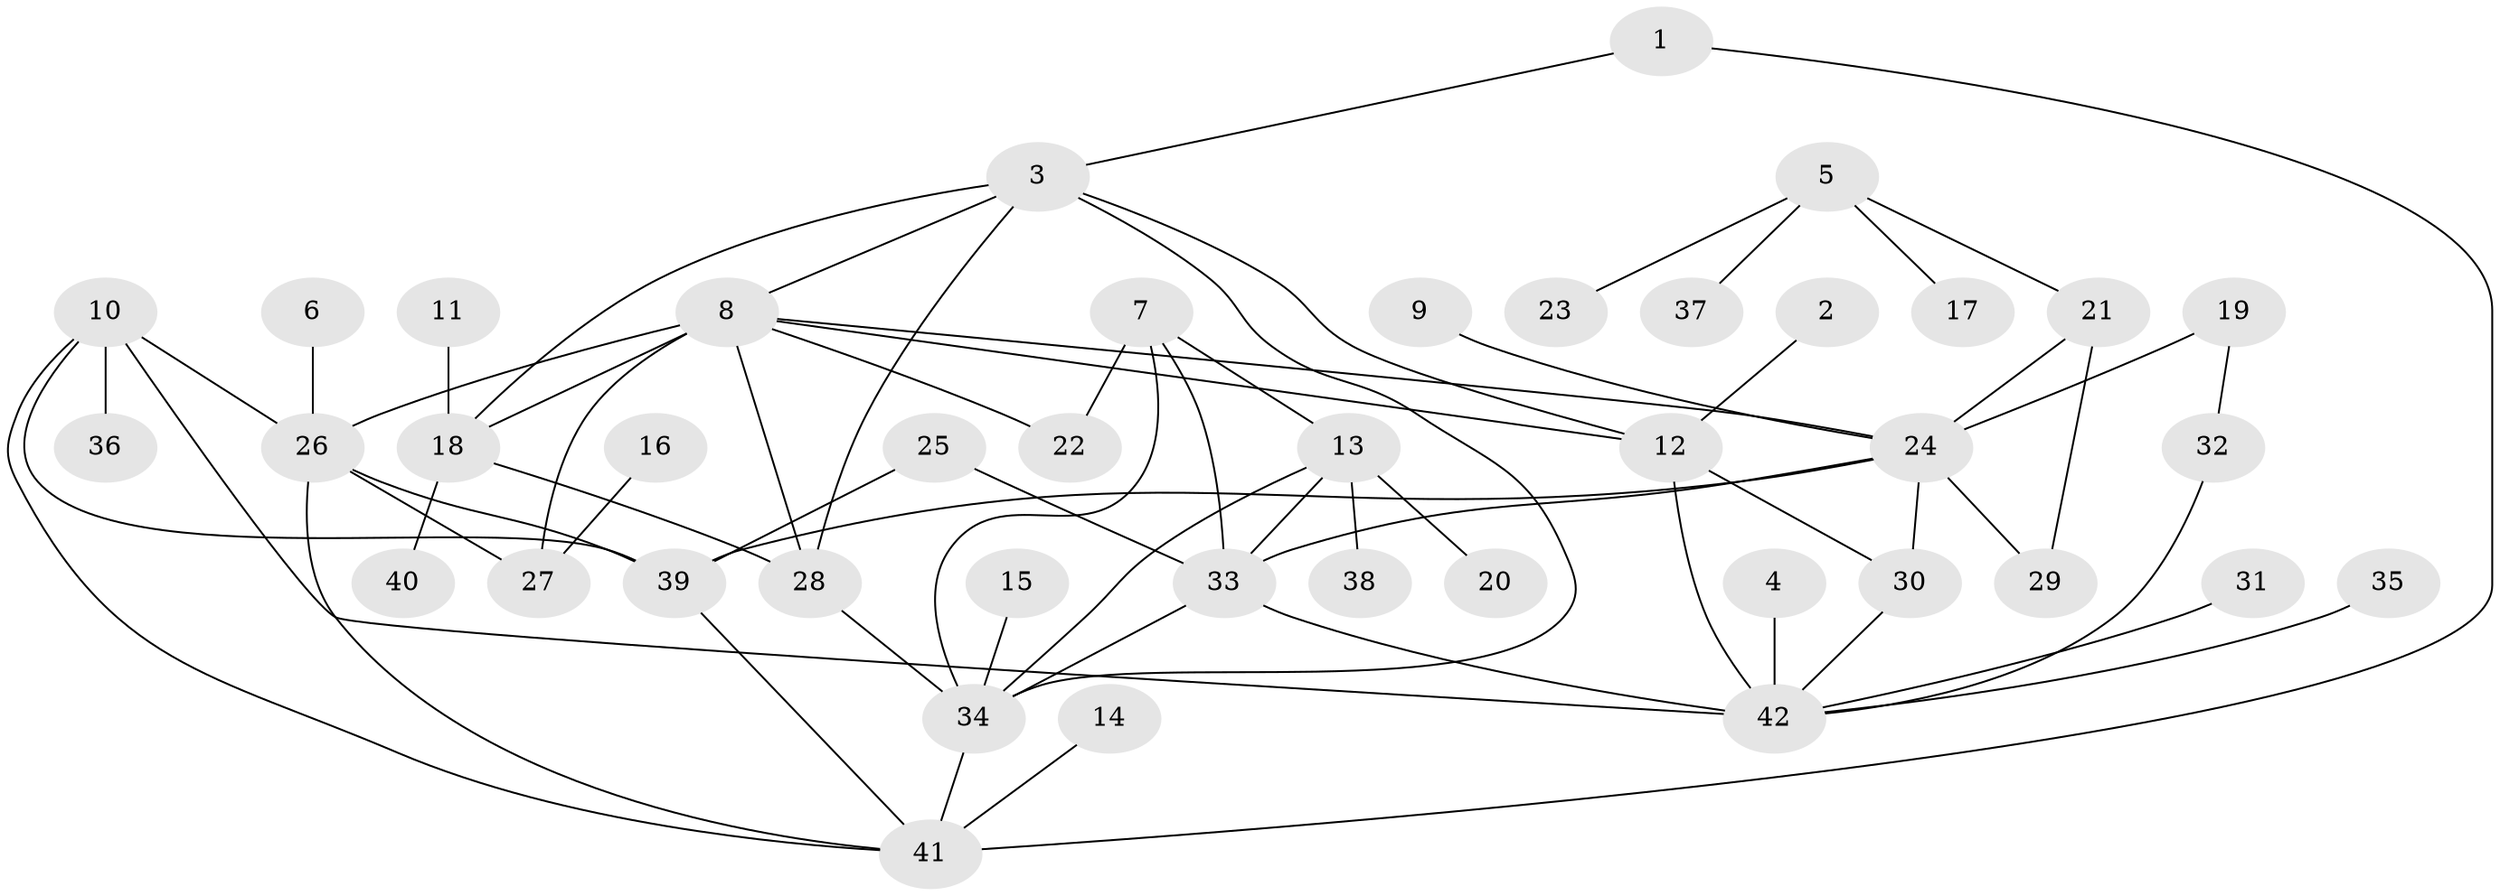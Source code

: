 // original degree distribution, {8: 0.04819277108433735, 7: 0.07228915662650602, 5: 0.03614457831325301, 6: 0.060240963855421686, 11: 0.012048192771084338, 4: 0.03614457831325301, 2: 0.18072289156626506, 1: 0.5421686746987951, 3: 0.012048192771084338}
// Generated by graph-tools (version 1.1) at 2025/02/03/09/25 03:02:41]
// undirected, 42 vertices, 65 edges
graph export_dot {
graph [start="1"]
  node [color=gray90,style=filled];
  1;
  2;
  3;
  4;
  5;
  6;
  7;
  8;
  9;
  10;
  11;
  12;
  13;
  14;
  15;
  16;
  17;
  18;
  19;
  20;
  21;
  22;
  23;
  24;
  25;
  26;
  27;
  28;
  29;
  30;
  31;
  32;
  33;
  34;
  35;
  36;
  37;
  38;
  39;
  40;
  41;
  42;
  1 -- 3 [weight=1.0];
  1 -- 41 [weight=1.0];
  2 -- 12 [weight=1.0];
  3 -- 8 [weight=1.0];
  3 -- 12 [weight=1.0];
  3 -- 18 [weight=1.0];
  3 -- 28 [weight=1.0];
  3 -- 34 [weight=1.0];
  4 -- 42 [weight=1.0];
  5 -- 17 [weight=1.0];
  5 -- 21 [weight=1.0];
  5 -- 23 [weight=1.0];
  5 -- 37 [weight=1.0];
  6 -- 26 [weight=1.0];
  7 -- 13 [weight=1.0];
  7 -- 22 [weight=1.0];
  7 -- 33 [weight=1.0];
  7 -- 34 [weight=1.0];
  8 -- 12 [weight=1.0];
  8 -- 18 [weight=1.0];
  8 -- 22 [weight=1.0];
  8 -- 24 [weight=1.0];
  8 -- 26 [weight=1.0];
  8 -- 27 [weight=1.0];
  8 -- 28 [weight=1.0];
  9 -- 24 [weight=1.0];
  10 -- 26 [weight=1.0];
  10 -- 36 [weight=1.0];
  10 -- 39 [weight=1.0];
  10 -- 41 [weight=1.0];
  10 -- 42 [weight=1.0];
  11 -- 18 [weight=1.0];
  12 -- 30 [weight=2.0];
  12 -- 42 [weight=2.0];
  13 -- 20 [weight=1.0];
  13 -- 33 [weight=1.0];
  13 -- 34 [weight=1.0];
  13 -- 38 [weight=1.0];
  14 -- 41 [weight=1.0];
  15 -- 34 [weight=1.0];
  16 -- 27 [weight=1.0];
  18 -- 28 [weight=1.0];
  18 -- 40 [weight=1.0];
  19 -- 24 [weight=1.0];
  19 -- 32 [weight=1.0];
  21 -- 24 [weight=2.0];
  21 -- 29 [weight=1.0];
  24 -- 29 [weight=2.0];
  24 -- 30 [weight=1.0];
  24 -- 33 [weight=1.0];
  24 -- 39 [weight=1.0];
  25 -- 33 [weight=1.0];
  25 -- 39 [weight=1.0];
  26 -- 27 [weight=1.0];
  26 -- 39 [weight=1.0];
  26 -- 41 [weight=1.0];
  28 -- 34 [weight=1.0];
  30 -- 42 [weight=1.0];
  31 -- 42 [weight=1.0];
  32 -- 42 [weight=1.0];
  33 -- 34 [weight=1.0];
  33 -- 42 [weight=1.0];
  34 -- 41 [weight=1.0];
  35 -- 42 [weight=1.0];
  39 -- 41 [weight=1.0];
}
